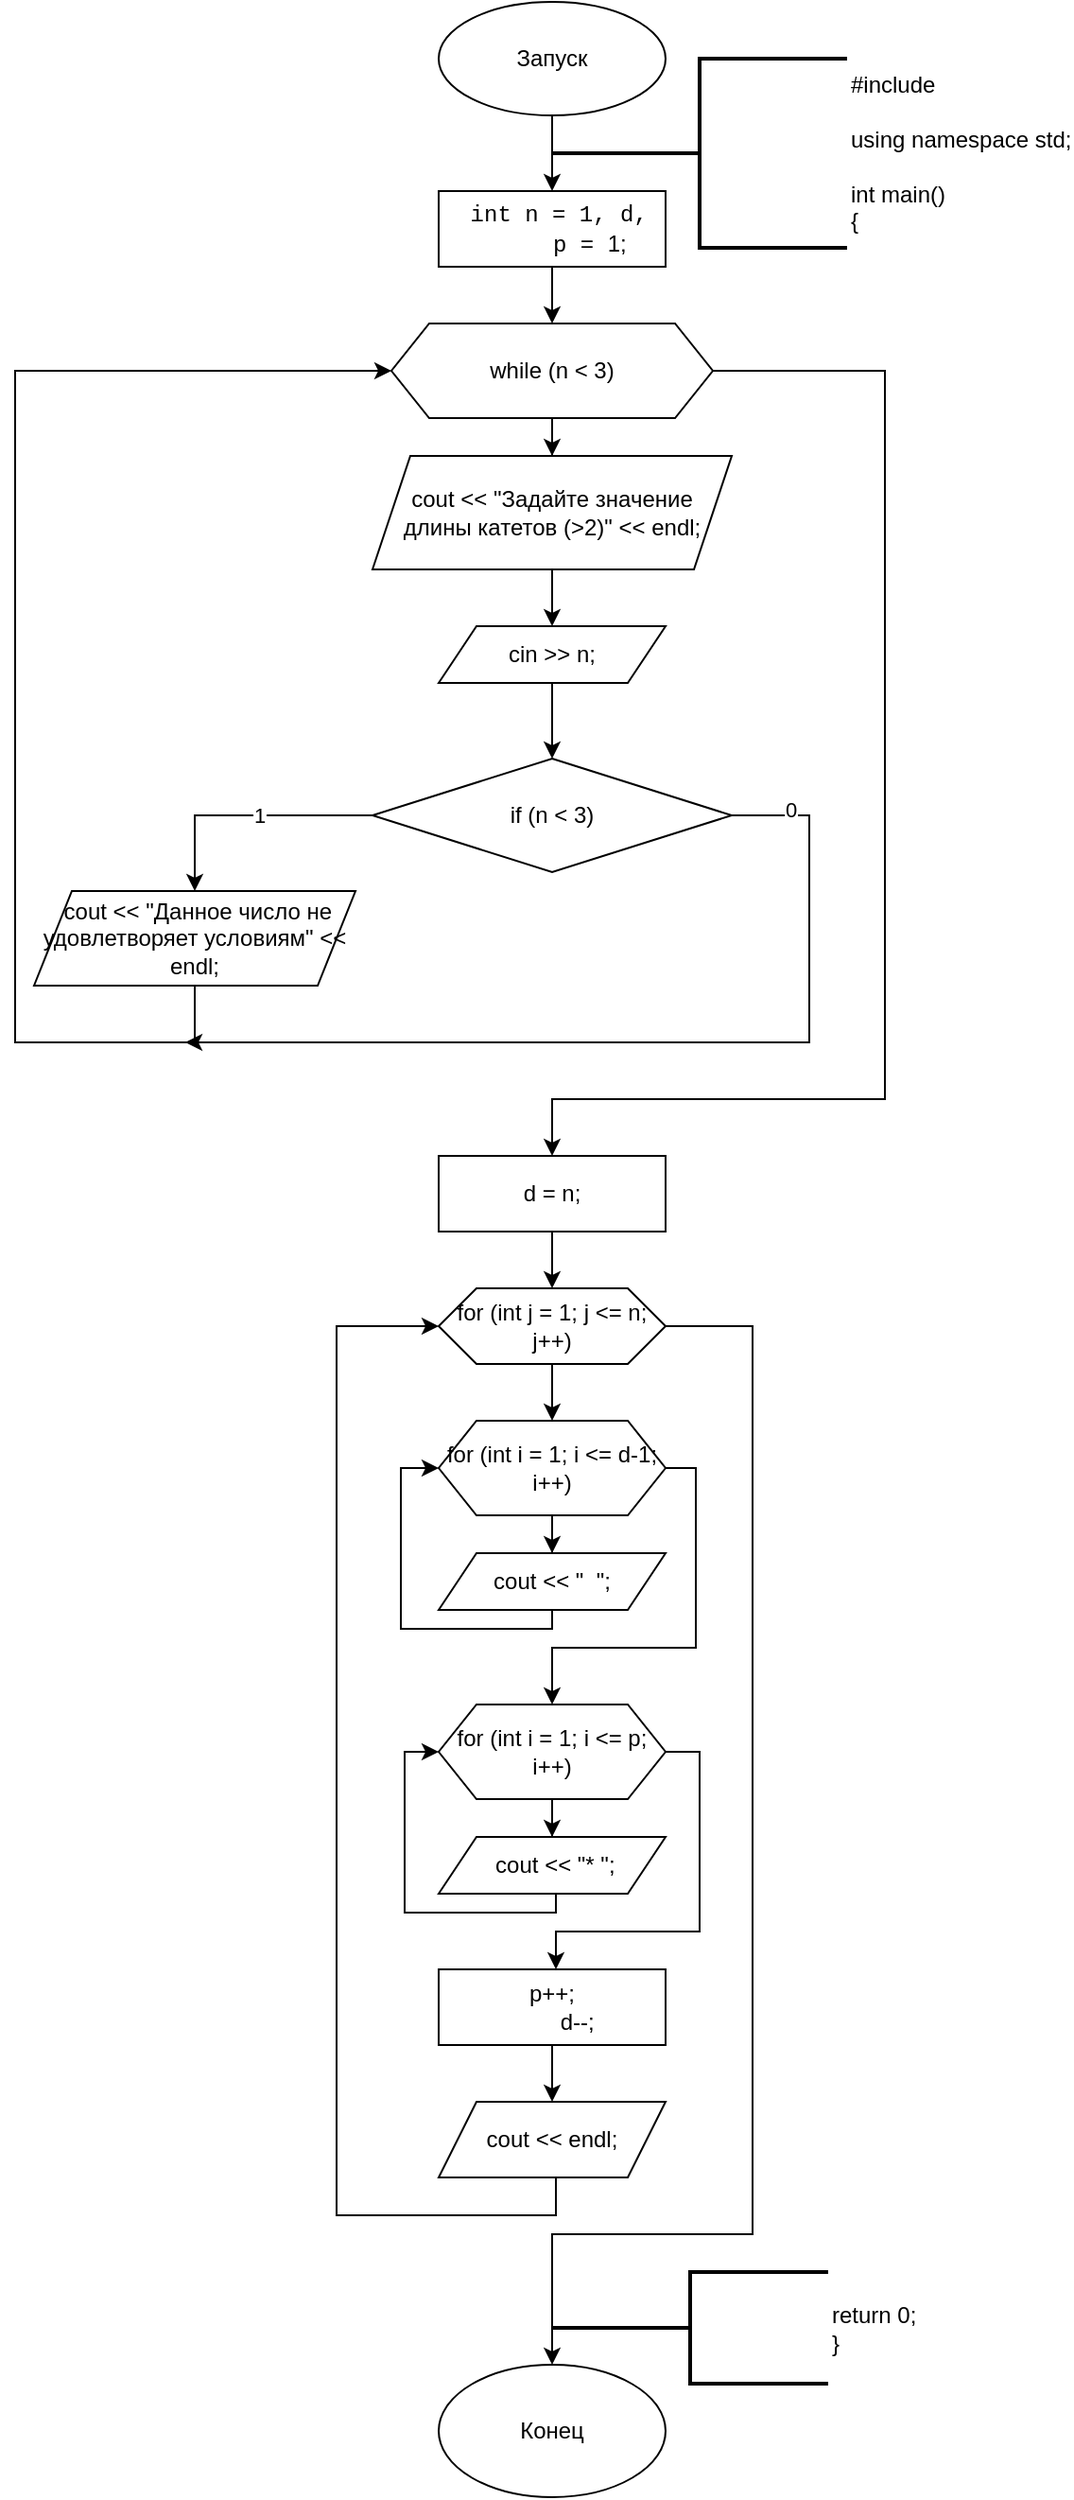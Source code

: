 <mxfile version="15.7.4" type="device"><diagram id="C5RBs43oDa-KdzZeNtuy" name="Page-1"><mxGraphModel dx="1061" dy="615" grid="1" gridSize="10" guides="1" tooltips="1" connect="1" arrows="1" fold="1" page="1" pageScale="1" pageWidth="827" pageHeight="1169" math="0" shadow="0"><root><mxCell id="WIyWlLk6GJQsqaUBKTNV-0"/><mxCell id="WIyWlLk6GJQsqaUBKTNV-1" parent="WIyWlLk6GJQsqaUBKTNV-0"/><mxCell id="qJQwntRM7R3NOyGBUdz7-4" value="" style="edgeStyle=orthogonalEdgeStyle;rounded=0;orthogonalLoop=1;jettySize=auto;html=1;" edge="1" parent="WIyWlLk6GJQsqaUBKTNV-1" source="qJQwntRM7R3NOyGBUdz7-0" target="qJQwntRM7R3NOyGBUdz7-3"><mxGeometry relative="1" as="geometry"/></mxCell><mxCell id="qJQwntRM7R3NOyGBUdz7-0" value="Запуск" style="ellipse;whiteSpace=wrap;html=1;" vertex="1" parent="WIyWlLk6GJQsqaUBKTNV-1"><mxGeometry x="354" y="20" width="120" height="60" as="geometry"/></mxCell><mxCell id="qJQwntRM7R3NOyGBUdz7-6" value="" style="edgeStyle=orthogonalEdgeStyle;rounded=0;orthogonalLoop=1;jettySize=auto;html=1;" edge="1" parent="WIyWlLk6GJQsqaUBKTNV-1" source="qJQwntRM7R3NOyGBUdz7-3" target="qJQwntRM7R3NOyGBUdz7-5"><mxGeometry relative="1" as="geometry"/></mxCell><mxCell id="qJQwntRM7R3NOyGBUdz7-3" value="&lt;div&gt;&lt;font face=&quot;ui-monospace, SFMono-Regular, SF Mono, Menlo, Consolas, Liberation Mono, monospace&quot;&gt;&amp;nbsp; int n = 1, d,&amp;nbsp; &amp;nbsp; &amp;nbsp; &amp;nbsp; p =&amp;nbsp;&lt;/font&gt;&lt;span style=&quot;font-family: , , &amp;#34;sf mono&amp;#34; , &amp;#34;menlo&amp;#34; , &amp;#34;consolas&amp;#34; , &amp;#34;liberation mono&amp;#34; , monospace&quot;&gt;1;&amp;nbsp;&lt;/span&gt;&lt;/div&gt;" style="whiteSpace=wrap;html=1;" vertex="1" parent="WIyWlLk6GJQsqaUBKTNV-1"><mxGeometry x="354" y="120" width="120" height="40" as="geometry"/></mxCell><mxCell id="qJQwntRM7R3NOyGBUdz7-10" value="" style="edgeStyle=orthogonalEdgeStyle;rounded=0;orthogonalLoop=1;jettySize=auto;html=1;" edge="1" parent="WIyWlLk6GJQsqaUBKTNV-1" source="qJQwntRM7R3NOyGBUdz7-5" target="qJQwntRM7R3NOyGBUdz7-9"><mxGeometry relative="1" as="geometry"/></mxCell><mxCell id="qJQwntRM7R3NOyGBUdz7-22" style="edgeStyle=orthogonalEdgeStyle;rounded=0;orthogonalLoop=1;jettySize=auto;html=1;exitX=1;exitY=0.5;exitDx=0;exitDy=0;" edge="1" parent="WIyWlLk6GJQsqaUBKTNV-1" source="qJQwntRM7R3NOyGBUdz7-5" target="qJQwntRM7R3NOyGBUdz7-23"><mxGeometry relative="1" as="geometry"><mxPoint x="414" y="560" as="targetPoint"/><Array as="points"><mxPoint x="590" y="215"/><mxPoint x="590" y="600"/><mxPoint x="414" y="600"/></Array></mxGeometry></mxCell><mxCell id="qJQwntRM7R3NOyGBUdz7-5" value="while (n &amp;lt; 3)" style="shape=hexagon;perimeter=hexagonPerimeter2;whiteSpace=wrap;html=1;fixedSize=1;" vertex="1" parent="WIyWlLk6GJQsqaUBKTNV-1"><mxGeometry x="329" y="190" width="170" height="50" as="geometry"/></mxCell><mxCell id="qJQwntRM7R3NOyGBUdz7-12" value="" style="edgeStyle=orthogonalEdgeStyle;rounded=0;orthogonalLoop=1;jettySize=auto;html=1;" edge="1" parent="WIyWlLk6GJQsqaUBKTNV-1" source="qJQwntRM7R3NOyGBUdz7-9" target="qJQwntRM7R3NOyGBUdz7-44"><mxGeometry relative="1" as="geometry"><mxPoint x="414" y="360" as="targetPoint"/></mxGeometry></mxCell><mxCell id="qJQwntRM7R3NOyGBUdz7-9" value="cout &amp;lt;&amp;lt; &quot;Задайте значение длины катетов (&amp;gt;2)&quot; &amp;lt;&amp;lt; endl;" style="shape=parallelogram;perimeter=parallelogramPerimeter;whiteSpace=wrap;html=1;fixedSize=1;" vertex="1" parent="WIyWlLk6GJQsqaUBKTNV-1"><mxGeometry x="319" y="260" width="190" height="60" as="geometry"/></mxCell><mxCell id="qJQwntRM7R3NOyGBUdz7-15" value="" style="edgeStyle=orthogonalEdgeStyle;rounded=0;orthogonalLoop=1;jettySize=auto;html=1;" edge="1" parent="WIyWlLk6GJQsqaUBKTNV-1" source="qJQwntRM7R3NOyGBUdz7-11"><mxGeometry relative="1" as="geometry"><mxPoint x="220" y="570" as="targetPoint"/><Array as="points"><mxPoint x="550" y="450"/><mxPoint x="550" y="570"/><mxPoint x="220" y="570"/></Array></mxGeometry></mxCell><mxCell id="qJQwntRM7R3NOyGBUdz7-20" value="0" style="edgeLabel;html=1;align=center;verticalAlign=middle;resizable=0;points=[];" vertex="1" connectable="0" parent="qJQwntRM7R3NOyGBUdz7-15"><mxGeometry x="-0.527" y="1" relative="1" as="geometry"><mxPoint x="-11" y="-78" as="offset"/></mxGeometry></mxCell><mxCell id="qJQwntRM7R3NOyGBUdz7-18" value="" style="edgeStyle=orthogonalEdgeStyle;rounded=0;orthogonalLoop=1;jettySize=auto;html=1;" edge="1" parent="WIyWlLk6GJQsqaUBKTNV-1" source="qJQwntRM7R3NOyGBUdz7-11" target="qJQwntRM7R3NOyGBUdz7-17"><mxGeometry relative="1" as="geometry"/></mxCell><mxCell id="qJQwntRM7R3NOyGBUdz7-19" value="1" style="edgeLabel;html=1;align=center;verticalAlign=middle;resizable=0;points=[];" vertex="1" connectable="0" parent="qJQwntRM7R3NOyGBUdz7-18"><mxGeometry x="-0.101" relative="1" as="geometry"><mxPoint as="offset"/></mxGeometry></mxCell><mxCell id="qJQwntRM7R3NOyGBUdz7-11" value="if (n &amp;lt; 3)" style="rhombus;whiteSpace=wrap;html=1;" vertex="1" parent="WIyWlLk6GJQsqaUBKTNV-1"><mxGeometry x="319" y="420" width="190" height="60" as="geometry"/></mxCell><mxCell id="qJQwntRM7R3NOyGBUdz7-21" style="edgeStyle=orthogonalEdgeStyle;rounded=0;orthogonalLoop=1;jettySize=auto;html=1;entryX=0;entryY=0.5;entryDx=0;entryDy=0;" edge="1" parent="WIyWlLk6GJQsqaUBKTNV-1" source="qJQwntRM7R3NOyGBUdz7-17" target="qJQwntRM7R3NOyGBUdz7-5"><mxGeometry relative="1" as="geometry"><Array as="points"><mxPoint x="225" y="570"/><mxPoint x="130" y="570"/><mxPoint x="130" y="215"/></Array></mxGeometry></mxCell><mxCell id="qJQwntRM7R3NOyGBUdz7-17" value="&amp;nbsp;cout &amp;lt;&amp;lt; &quot;Данное число не удовлетворяет условиям&quot; &amp;lt;&amp;lt; endl;" style="shape=parallelogram;perimeter=parallelogramPerimeter;whiteSpace=wrap;html=1;fixedSize=1;" vertex="1" parent="WIyWlLk6GJQsqaUBKTNV-1"><mxGeometry x="140" y="490" width="170" height="50" as="geometry"/></mxCell><mxCell id="qJQwntRM7R3NOyGBUdz7-25" value="" style="edgeStyle=orthogonalEdgeStyle;rounded=0;orthogonalLoop=1;jettySize=auto;html=1;" edge="1" parent="WIyWlLk6GJQsqaUBKTNV-1" source="qJQwntRM7R3NOyGBUdz7-23" target="qJQwntRM7R3NOyGBUdz7-24"><mxGeometry relative="1" as="geometry"/></mxCell><mxCell id="qJQwntRM7R3NOyGBUdz7-23" value="d = n;" style="rounded=0;whiteSpace=wrap;html=1;" vertex="1" parent="WIyWlLk6GJQsqaUBKTNV-1"><mxGeometry x="354" y="630" width="120" height="40" as="geometry"/></mxCell><mxCell id="qJQwntRM7R3NOyGBUdz7-27" value="" style="edgeStyle=orthogonalEdgeStyle;rounded=0;orthogonalLoop=1;jettySize=auto;html=1;" edge="1" parent="WIyWlLk6GJQsqaUBKTNV-1" source="qJQwntRM7R3NOyGBUdz7-24" target="qJQwntRM7R3NOyGBUdz7-26"><mxGeometry relative="1" as="geometry"/></mxCell><mxCell id="qJQwntRM7R3NOyGBUdz7-42" style="edgeStyle=orthogonalEdgeStyle;rounded=0;orthogonalLoop=1;jettySize=auto;html=1;exitX=1;exitY=0.5;exitDx=0;exitDy=0;" edge="1" parent="WIyWlLk6GJQsqaUBKTNV-1" source="qJQwntRM7R3NOyGBUdz7-24" target="qJQwntRM7R3NOyGBUdz7-43"><mxGeometry relative="1" as="geometry"><mxPoint x="590" y="1030" as="targetPoint"/><Array as="points"><mxPoint x="520" y="720"/><mxPoint x="520" y="1200"/><mxPoint x="414" y="1200"/></Array></mxGeometry></mxCell><mxCell id="qJQwntRM7R3NOyGBUdz7-24" value="for (int j = 1; j &amp;lt;= n; j++)" style="shape=hexagon;perimeter=hexagonPerimeter2;whiteSpace=wrap;html=1;fixedSize=1;rounded=0;" vertex="1" parent="WIyWlLk6GJQsqaUBKTNV-1"><mxGeometry x="354" y="700" width="120" height="40" as="geometry"/></mxCell><mxCell id="qJQwntRM7R3NOyGBUdz7-29" value="" style="edgeStyle=orthogonalEdgeStyle;rounded=0;orthogonalLoop=1;jettySize=auto;html=1;" edge="1" parent="WIyWlLk6GJQsqaUBKTNV-1" source="qJQwntRM7R3NOyGBUdz7-26" target="qJQwntRM7R3NOyGBUdz7-28"><mxGeometry relative="1" as="geometry"/></mxCell><mxCell id="qJQwntRM7R3NOyGBUdz7-31" style="edgeStyle=orthogonalEdgeStyle;rounded=0;orthogonalLoop=1;jettySize=auto;html=1;" edge="1" parent="WIyWlLk6GJQsqaUBKTNV-1" source="qJQwntRM7R3NOyGBUdz7-26"><mxGeometry relative="1" as="geometry"><mxPoint x="414" y="920" as="targetPoint"/><Array as="points"><mxPoint x="490" y="795"/><mxPoint x="490" y="890"/><mxPoint x="414" y="890"/></Array></mxGeometry></mxCell><mxCell id="qJQwntRM7R3NOyGBUdz7-26" value="for (int i = 1; i &amp;lt;= d-1; i++)" style="shape=hexagon;perimeter=hexagonPerimeter2;whiteSpace=wrap;html=1;fixedSize=1;rounded=0;" vertex="1" parent="WIyWlLk6GJQsqaUBKTNV-1"><mxGeometry x="354" y="770" width="120" height="50" as="geometry"/></mxCell><mxCell id="qJQwntRM7R3NOyGBUdz7-30" style="edgeStyle=orthogonalEdgeStyle;rounded=0;orthogonalLoop=1;jettySize=auto;html=1;entryX=0;entryY=0.5;entryDx=0;entryDy=0;" edge="1" parent="WIyWlLk6GJQsqaUBKTNV-1" source="qJQwntRM7R3NOyGBUdz7-28" target="qJQwntRM7R3NOyGBUdz7-26"><mxGeometry relative="1" as="geometry"><Array as="points"><mxPoint x="414" y="880"/><mxPoint x="334" y="880"/><mxPoint x="334" y="795"/></Array></mxGeometry></mxCell><mxCell id="qJQwntRM7R3NOyGBUdz7-28" value="cout &amp;lt;&amp;lt; &quot;&amp;nbsp; &quot;;" style="shape=parallelogram;perimeter=parallelogramPerimeter;whiteSpace=wrap;html=1;fixedSize=1;rounded=0;" vertex="1" parent="WIyWlLk6GJQsqaUBKTNV-1"><mxGeometry x="354" y="840" width="120" height="30" as="geometry"/></mxCell><mxCell id="qJQwntRM7R3NOyGBUdz7-32" value="" style="edgeStyle=orthogonalEdgeStyle;rounded=0;orthogonalLoop=1;jettySize=auto;html=1;" edge="1" parent="WIyWlLk6GJQsqaUBKTNV-1" source="qJQwntRM7R3NOyGBUdz7-34" target="qJQwntRM7R3NOyGBUdz7-36"><mxGeometry relative="1" as="geometry"/></mxCell><mxCell id="qJQwntRM7R3NOyGBUdz7-33" style="edgeStyle=orthogonalEdgeStyle;rounded=0;orthogonalLoop=1;jettySize=auto;html=1;" edge="1" parent="WIyWlLk6GJQsqaUBKTNV-1" source="qJQwntRM7R3NOyGBUdz7-34" target="qJQwntRM7R3NOyGBUdz7-38"><mxGeometry relative="1" as="geometry"><mxPoint x="416" y="1070" as="targetPoint"/><Array as="points"><mxPoint x="492" y="945"/><mxPoint x="492" y="1040"/><mxPoint x="416" y="1040"/></Array></mxGeometry></mxCell><mxCell id="qJQwntRM7R3NOyGBUdz7-34" value="for (int i = 1; i &amp;lt;= p; i++)" style="shape=hexagon;perimeter=hexagonPerimeter2;whiteSpace=wrap;html=1;fixedSize=1;rounded=0;" vertex="1" parent="WIyWlLk6GJQsqaUBKTNV-1"><mxGeometry x="354" y="920" width="120" height="50" as="geometry"/></mxCell><mxCell id="qJQwntRM7R3NOyGBUdz7-35" style="edgeStyle=orthogonalEdgeStyle;rounded=0;orthogonalLoop=1;jettySize=auto;html=1;entryX=0;entryY=0.5;entryDx=0;entryDy=0;" edge="1" parent="WIyWlLk6GJQsqaUBKTNV-1" source="qJQwntRM7R3NOyGBUdz7-36" target="qJQwntRM7R3NOyGBUdz7-34"><mxGeometry relative="1" as="geometry"><Array as="points"><mxPoint x="416" y="1030"/><mxPoint x="336" y="1030"/><mxPoint x="336" y="945"/></Array></mxGeometry></mxCell><mxCell id="qJQwntRM7R3NOyGBUdz7-36" value="&amp;nbsp;cout &amp;lt;&amp;lt; &quot;* &quot;;" style="shape=parallelogram;perimeter=parallelogramPerimeter;whiteSpace=wrap;html=1;fixedSize=1;rounded=0;" vertex="1" parent="WIyWlLk6GJQsqaUBKTNV-1"><mxGeometry x="354" y="990" width="120" height="30" as="geometry"/></mxCell><mxCell id="qJQwntRM7R3NOyGBUdz7-40" value="" style="edgeStyle=orthogonalEdgeStyle;rounded=0;orthogonalLoop=1;jettySize=auto;html=1;" edge="1" parent="WIyWlLk6GJQsqaUBKTNV-1" source="qJQwntRM7R3NOyGBUdz7-38" target="qJQwntRM7R3NOyGBUdz7-39"><mxGeometry relative="1" as="geometry"/></mxCell><mxCell id="qJQwntRM7R3NOyGBUdz7-38" value="&lt;div&gt;p++;&lt;/div&gt;&lt;div&gt;&amp;nbsp; &amp;nbsp; &amp;nbsp; &amp;nbsp; d--;&lt;/div&gt;" style="rounded=0;whiteSpace=wrap;html=1;" vertex="1" parent="WIyWlLk6GJQsqaUBKTNV-1"><mxGeometry x="354" y="1060" width="120" height="40" as="geometry"/></mxCell><mxCell id="qJQwntRM7R3NOyGBUdz7-41" style="edgeStyle=orthogonalEdgeStyle;rounded=0;orthogonalLoop=1;jettySize=auto;html=1;entryX=0;entryY=0.5;entryDx=0;entryDy=0;" edge="1" parent="WIyWlLk6GJQsqaUBKTNV-1" source="qJQwntRM7R3NOyGBUdz7-39" target="qJQwntRM7R3NOyGBUdz7-24"><mxGeometry relative="1" as="geometry"><mxPoint x="280" y="910" as="targetPoint"/><Array as="points"><mxPoint x="416" y="1190"/><mxPoint x="300" y="1190"/><mxPoint x="300" y="720"/></Array></mxGeometry></mxCell><mxCell id="qJQwntRM7R3NOyGBUdz7-39" value="cout &lt;&lt; endl;" style="shape=parallelogram;perimeter=parallelogramPerimeter;whiteSpace=wrap;html=1;fixedSize=1;rounded=0;" vertex="1" parent="WIyWlLk6GJQsqaUBKTNV-1"><mxGeometry x="354" y="1130" width="120" height="40" as="geometry"/></mxCell><mxCell id="qJQwntRM7R3NOyGBUdz7-43" value="Конец" style="ellipse;whiteSpace=wrap;html=1;" vertex="1" parent="WIyWlLk6GJQsqaUBKTNV-1"><mxGeometry x="354" y="1269" width="120" height="70" as="geometry"/></mxCell><mxCell id="qJQwntRM7R3NOyGBUdz7-45" style="edgeStyle=orthogonalEdgeStyle;rounded=0;orthogonalLoop=1;jettySize=auto;html=1;entryX=0.5;entryY=0;entryDx=0;entryDy=0;" edge="1" parent="WIyWlLk6GJQsqaUBKTNV-1" source="qJQwntRM7R3NOyGBUdz7-44" target="qJQwntRM7R3NOyGBUdz7-11"><mxGeometry relative="1" as="geometry"/></mxCell><mxCell id="qJQwntRM7R3NOyGBUdz7-44" value="cin &gt;&gt; n;" style="shape=parallelogram;perimeter=parallelogramPerimeter;whiteSpace=wrap;html=1;fixedSize=1;" vertex="1" parent="WIyWlLk6GJQsqaUBKTNV-1"><mxGeometry x="354" y="350" width="120" height="30" as="geometry"/></mxCell><mxCell id="qJQwntRM7R3NOyGBUdz7-46" value="return 0;&#10;}" style="strokeWidth=2;html=1;shape=mxgraph.flowchart.annotation_2;align=left;labelPosition=right;pointerEvents=1;" vertex="1" parent="WIyWlLk6GJQsqaUBKTNV-1"><mxGeometry x="414" y="1220" width="146" height="59" as="geometry"/></mxCell><mxCell id="qJQwntRM7R3NOyGBUdz7-47" value="#include &lt;br&gt;&lt;br&gt;using namespace std;&lt;br&gt;&lt;br&gt;int main()&lt;br&gt;{" style="strokeWidth=2;html=1;shape=mxgraph.flowchart.annotation_2;align=left;labelPosition=right;pointerEvents=1;" vertex="1" parent="WIyWlLk6GJQsqaUBKTNV-1"><mxGeometry x="414" y="50" width="156" height="100" as="geometry"/></mxCell></root></mxGraphModel></diagram></mxfile>
